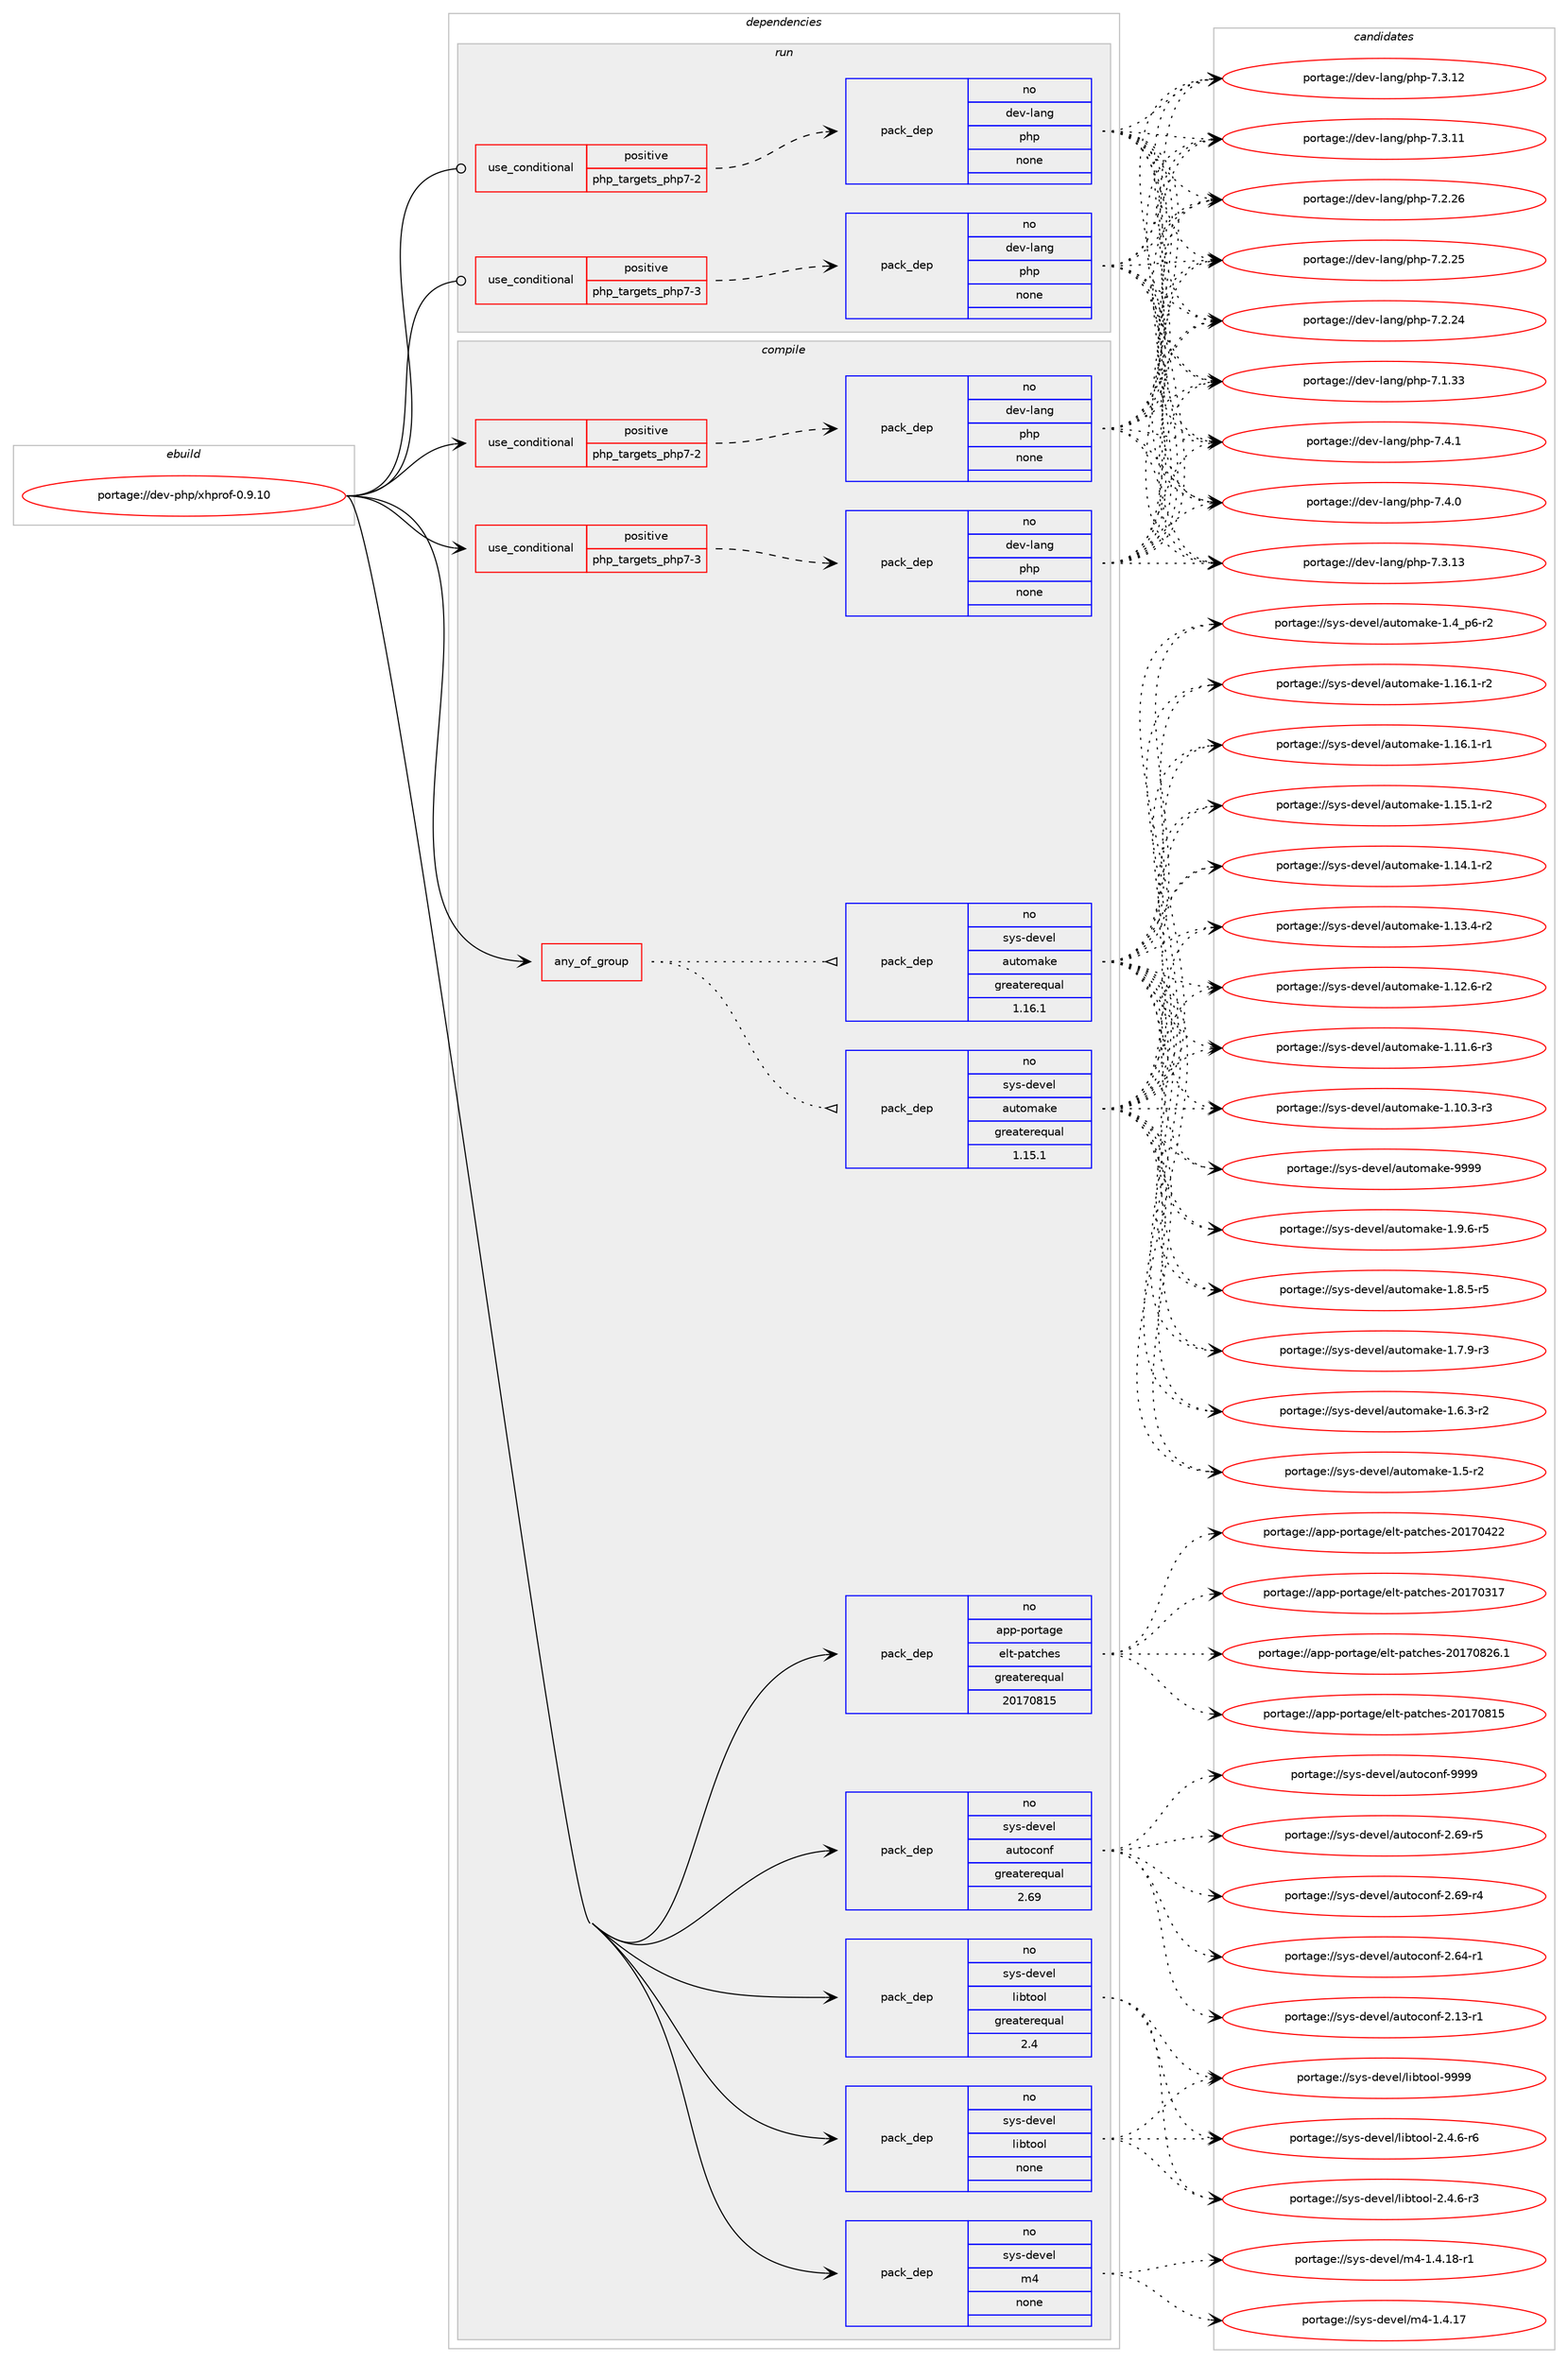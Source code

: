 digraph prolog {

# *************
# Graph options
# *************

newrank=true;
concentrate=true;
compound=true;
graph [rankdir=LR,fontname=Helvetica,fontsize=10,ranksep=1.5];#, ranksep=2.5, nodesep=0.2];
edge  [arrowhead=vee];
node  [fontname=Helvetica,fontsize=10];

# **********
# The ebuild
# **********

subgraph cluster_leftcol {
color=gray;
label=<<i>ebuild</i>>;
id [label="portage://dev-php/xhprof-0.9.10", color=red, width=4, href="../dev-php/xhprof-0.9.10.svg"];
}

# ****************
# The dependencies
# ****************

subgraph cluster_midcol {
color=gray;
label=<<i>dependencies</i>>;
subgraph cluster_compile {
fillcolor="#eeeeee";
style=filled;
label=<<i>compile</i>>;
subgraph any4792 {
dependency473919 [label=<<TABLE BORDER="0" CELLBORDER="1" CELLSPACING="0" CELLPADDING="4"><TR><TD CELLPADDING="10">any_of_group</TD></TR></TABLE>>, shape=none, color=red];subgraph pack349163 {
dependency473920 [label=<<TABLE BORDER="0" CELLBORDER="1" CELLSPACING="0" CELLPADDING="4" WIDTH="220"><TR><TD ROWSPAN="6" CELLPADDING="30">pack_dep</TD></TR><TR><TD WIDTH="110">no</TD></TR><TR><TD>sys-devel</TD></TR><TR><TD>automake</TD></TR><TR><TD>greaterequal</TD></TR><TR><TD>1.16.1</TD></TR></TABLE>>, shape=none, color=blue];
}
dependency473919:e -> dependency473920:w [weight=20,style="dotted",arrowhead="oinv"];
subgraph pack349164 {
dependency473921 [label=<<TABLE BORDER="0" CELLBORDER="1" CELLSPACING="0" CELLPADDING="4" WIDTH="220"><TR><TD ROWSPAN="6" CELLPADDING="30">pack_dep</TD></TR><TR><TD WIDTH="110">no</TD></TR><TR><TD>sys-devel</TD></TR><TR><TD>automake</TD></TR><TR><TD>greaterequal</TD></TR><TR><TD>1.15.1</TD></TR></TABLE>>, shape=none, color=blue];
}
dependency473919:e -> dependency473921:w [weight=20,style="dotted",arrowhead="oinv"];
}
id:e -> dependency473919:w [weight=20,style="solid",arrowhead="vee"];
subgraph cond119739 {
dependency473922 [label=<<TABLE BORDER="0" CELLBORDER="1" CELLSPACING="0" CELLPADDING="4"><TR><TD ROWSPAN="3" CELLPADDING="10">use_conditional</TD></TR><TR><TD>positive</TD></TR><TR><TD>php_targets_php7-2</TD></TR></TABLE>>, shape=none, color=red];
subgraph pack349165 {
dependency473923 [label=<<TABLE BORDER="0" CELLBORDER="1" CELLSPACING="0" CELLPADDING="4" WIDTH="220"><TR><TD ROWSPAN="6" CELLPADDING="30">pack_dep</TD></TR><TR><TD WIDTH="110">no</TD></TR><TR><TD>dev-lang</TD></TR><TR><TD>php</TD></TR><TR><TD>none</TD></TR><TR><TD></TD></TR></TABLE>>, shape=none, color=blue];
}
dependency473922:e -> dependency473923:w [weight=20,style="dashed",arrowhead="vee"];
}
id:e -> dependency473922:w [weight=20,style="solid",arrowhead="vee"];
subgraph cond119740 {
dependency473924 [label=<<TABLE BORDER="0" CELLBORDER="1" CELLSPACING="0" CELLPADDING="4"><TR><TD ROWSPAN="3" CELLPADDING="10">use_conditional</TD></TR><TR><TD>positive</TD></TR><TR><TD>php_targets_php7-3</TD></TR></TABLE>>, shape=none, color=red];
subgraph pack349166 {
dependency473925 [label=<<TABLE BORDER="0" CELLBORDER="1" CELLSPACING="0" CELLPADDING="4" WIDTH="220"><TR><TD ROWSPAN="6" CELLPADDING="30">pack_dep</TD></TR><TR><TD WIDTH="110">no</TD></TR><TR><TD>dev-lang</TD></TR><TR><TD>php</TD></TR><TR><TD>none</TD></TR><TR><TD></TD></TR></TABLE>>, shape=none, color=blue];
}
dependency473924:e -> dependency473925:w [weight=20,style="dashed",arrowhead="vee"];
}
id:e -> dependency473924:w [weight=20,style="solid",arrowhead="vee"];
subgraph pack349167 {
dependency473926 [label=<<TABLE BORDER="0" CELLBORDER="1" CELLSPACING="0" CELLPADDING="4" WIDTH="220"><TR><TD ROWSPAN="6" CELLPADDING="30">pack_dep</TD></TR><TR><TD WIDTH="110">no</TD></TR><TR><TD>app-portage</TD></TR><TR><TD>elt-patches</TD></TR><TR><TD>greaterequal</TD></TR><TR><TD>20170815</TD></TR></TABLE>>, shape=none, color=blue];
}
id:e -> dependency473926:w [weight=20,style="solid",arrowhead="vee"];
subgraph pack349168 {
dependency473927 [label=<<TABLE BORDER="0" CELLBORDER="1" CELLSPACING="0" CELLPADDING="4" WIDTH="220"><TR><TD ROWSPAN="6" CELLPADDING="30">pack_dep</TD></TR><TR><TD WIDTH="110">no</TD></TR><TR><TD>sys-devel</TD></TR><TR><TD>autoconf</TD></TR><TR><TD>greaterequal</TD></TR><TR><TD>2.69</TD></TR></TABLE>>, shape=none, color=blue];
}
id:e -> dependency473927:w [weight=20,style="solid",arrowhead="vee"];
subgraph pack349169 {
dependency473928 [label=<<TABLE BORDER="0" CELLBORDER="1" CELLSPACING="0" CELLPADDING="4" WIDTH="220"><TR><TD ROWSPAN="6" CELLPADDING="30">pack_dep</TD></TR><TR><TD WIDTH="110">no</TD></TR><TR><TD>sys-devel</TD></TR><TR><TD>libtool</TD></TR><TR><TD>greaterequal</TD></TR><TR><TD>2.4</TD></TR></TABLE>>, shape=none, color=blue];
}
id:e -> dependency473928:w [weight=20,style="solid",arrowhead="vee"];
subgraph pack349170 {
dependency473929 [label=<<TABLE BORDER="0" CELLBORDER="1" CELLSPACING="0" CELLPADDING="4" WIDTH="220"><TR><TD ROWSPAN="6" CELLPADDING="30">pack_dep</TD></TR><TR><TD WIDTH="110">no</TD></TR><TR><TD>sys-devel</TD></TR><TR><TD>libtool</TD></TR><TR><TD>none</TD></TR><TR><TD></TD></TR></TABLE>>, shape=none, color=blue];
}
id:e -> dependency473929:w [weight=20,style="solid",arrowhead="vee"];
subgraph pack349171 {
dependency473930 [label=<<TABLE BORDER="0" CELLBORDER="1" CELLSPACING="0" CELLPADDING="4" WIDTH="220"><TR><TD ROWSPAN="6" CELLPADDING="30">pack_dep</TD></TR><TR><TD WIDTH="110">no</TD></TR><TR><TD>sys-devel</TD></TR><TR><TD>m4</TD></TR><TR><TD>none</TD></TR><TR><TD></TD></TR></TABLE>>, shape=none, color=blue];
}
id:e -> dependency473930:w [weight=20,style="solid",arrowhead="vee"];
}
subgraph cluster_compileandrun {
fillcolor="#eeeeee";
style=filled;
label=<<i>compile and run</i>>;
}
subgraph cluster_run {
fillcolor="#eeeeee";
style=filled;
label=<<i>run</i>>;
subgraph cond119741 {
dependency473931 [label=<<TABLE BORDER="0" CELLBORDER="1" CELLSPACING="0" CELLPADDING="4"><TR><TD ROWSPAN="3" CELLPADDING="10">use_conditional</TD></TR><TR><TD>positive</TD></TR><TR><TD>php_targets_php7-2</TD></TR></TABLE>>, shape=none, color=red];
subgraph pack349172 {
dependency473932 [label=<<TABLE BORDER="0" CELLBORDER="1" CELLSPACING="0" CELLPADDING="4" WIDTH="220"><TR><TD ROWSPAN="6" CELLPADDING="30">pack_dep</TD></TR><TR><TD WIDTH="110">no</TD></TR><TR><TD>dev-lang</TD></TR><TR><TD>php</TD></TR><TR><TD>none</TD></TR><TR><TD></TD></TR></TABLE>>, shape=none, color=blue];
}
dependency473931:e -> dependency473932:w [weight=20,style="dashed",arrowhead="vee"];
}
id:e -> dependency473931:w [weight=20,style="solid",arrowhead="odot"];
subgraph cond119742 {
dependency473933 [label=<<TABLE BORDER="0" CELLBORDER="1" CELLSPACING="0" CELLPADDING="4"><TR><TD ROWSPAN="3" CELLPADDING="10">use_conditional</TD></TR><TR><TD>positive</TD></TR><TR><TD>php_targets_php7-3</TD></TR></TABLE>>, shape=none, color=red];
subgraph pack349173 {
dependency473934 [label=<<TABLE BORDER="0" CELLBORDER="1" CELLSPACING="0" CELLPADDING="4" WIDTH="220"><TR><TD ROWSPAN="6" CELLPADDING="30">pack_dep</TD></TR><TR><TD WIDTH="110">no</TD></TR><TR><TD>dev-lang</TD></TR><TR><TD>php</TD></TR><TR><TD>none</TD></TR><TR><TD></TD></TR></TABLE>>, shape=none, color=blue];
}
dependency473933:e -> dependency473934:w [weight=20,style="dashed",arrowhead="vee"];
}
id:e -> dependency473933:w [weight=20,style="solid",arrowhead="odot"];
}
}

# **************
# The candidates
# **************

subgraph cluster_choices {
rank=same;
color=gray;
label=<<i>candidates</i>>;

subgraph choice349163 {
color=black;
nodesep=1;
choice115121115451001011181011084797117116111109971071014557575757 [label="portage://sys-devel/automake-9999", color=red, width=4,href="../sys-devel/automake-9999.svg"];
choice115121115451001011181011084797117116111109971071014549465746544511453 [label="portage://sys-devel/automake-1.9.6-r5", color=red, width=4,href="../sys-devel/automake-1.9.6-r5.svg"];
choice115121115451001011181011084797117116111109971071014549465646534511453 [label="portage://sys-devel/automake-1.8.5-r5", color=red, width=4,href="../sys-devel/automake-1.8.5-r5.svg"];
choice115121115451001011181011084797117116111109971071014549465546574511451 [label="portage://sys-devel/automake-1.7.9-r3", color=red, width=4,href="../sys-devel/automake-1.7.9-r3.svg"];
choice115121115451001011181011084797117116111109971071014549465446514511450 [label="portage://sys-devel/automake-1.6.3-r2", color=red, width=4,href="../sys-devel/automake-1.6.3-r2.svg"];
choice11512111545100101118101108479711711611110997107101454946534511450 [label="portage://sys-devel/automake-1.5-r2", color=red, width=4,href="../sys-devel/automake-1.5-r2.svg"];
choice115121115451001011181011084797117116111109971071014549465295112544511450 [label="portage://sys-devel/automake-1.4_p6-r2", color=red, width=4,href="../sys-devel/automake-1.4_p6-r2.svg"];
choice11512111545100101118101108479711711611110997107101454946495446494511450 [label="portage://sys-devel/automake-1.16.1-r2", color=red, width=4,href="../sys-devel/automake-1.16.1-r2.svg"];
choice11512111545100101118101108479711711611110997107101454946495446494511449 [label="portage://sys-devel/automake-1.16.1-r1", color=red, width=4,href="../sys-devel/automake-1.16.1-r1.svg"];
choice11512111545100101118101108479711711611110997107101454946495346494511450 [label="portage://sys-devel/automake-1.15.1-r2", color=red, width=4,href="../sys-devel/automake-1.15.1-r2.svg"];
choice11512111545100101118101108479711711611110997107101454946495246494511450 [label="portage://sys-devel/automake-1.14.1-r2", color=red, width=4,href="../sys-devel/automake-1.14.1-r2.svg"];
choice11512111545100101118101108479711711611110997107101454946495146524511450 [label="portage://sys-devel/automake-1.13.4-r2", color=red, width=4,href="../sys-devel/automake-1.13.4-r2.svg"];
choice11512111545100101118101108479711711611110997107101454946495046544511450 [label="portage://sys-devel/automake-1.12.6-r2", color=red, width=4,href="../sys-devel/automake-1.12.6-r2.svg"];
choice11512111545100101118101108479711711611110997107101454946494946544511451 [label="portage://sys-devel/automake-1.11.6-r3", color=red, width=4,href="../sys-devel/automake-1.11.6-r3.svg"];
choice11512111545100101118101108479711711611110997107101454946494846514511451 [label="portage://sys-devel/automake-1.10.3-r3", color=red, width=4,href="../sys-devel/automake-1.10.3-r3.svg"];
dependency473920:e -> choice115121115451001011181011084797117116111109971071014557575757:w [style=dotted,weight="100"];
dependency473920:e -> choice115121115451001011181011084797117116111109971071014549465746544511453:w [style=dotted,weight="100"];
dependency473920:e -> choice115121115451001011181011084797117116111109971071014549465646534511453:w [style=dotted,weight="100"];
dependency473920:e -> choice115121115451001011181011084797117116111109971071014549465546574511451:w [style=dotted,weight="100"];
dependency473920:e -> choice115121115451001011181011084797117116111109971071014549465446514511450:w [style=dotted,weight="100"];
dependency473920:e -> choice11512111545100101118101108479711711611110997107101454946534511450:w [style=dotted,weight="100"];
dependency473920:e -> choice115121115451001011181011084797117116111109971071014549465295112544511450:w [style=dotted,weight="100"];
dependency473920:e -> choice11512111545100101118101108479711711611110997107101454946495446494511450:w [style=dotted,weight="100"];
dependency473920:e -> choice11512111545100101118101108479711711611110997107101454946495446494511449:w [style=dotted,weight="100"];
dependency473920:e -> choice11512111545100101118101108479711711611110997107101454946495346494511450:w [style=dotted,weight="100"];
dependency473920:e -> choice11512111545100101118101108479711711611110997107101454946495246494511450:w [style=dotted,weight="100"];
dependency473920:e -> choice11512111545100101118101108479711711611110997107101454946495146524511450:w [style=dotted,weight="100"];
dependency473920:e -> choice11512111545100101118101108479711711611110997107101454946495046544511450:w [style=dotted,weight="100"];
dependency473920:e -> choice11512111545100101118101108479711711611110997107101454946494946544511451:w [style=dotted,weight="100"];
dependency473920:e -> choice11512111545100101118101108479711711611110997107101454946494846514511451:w [style=dotted,weight="100"];
}
subgraph choice349164 {
color=black;
nodesep=1;
choice115121115451001011181011084797117116111109971071014557575757 [label="portage://sys-devel/automake-9999", color=red, width=4,href="../sys-devel/automake-9999.svg"];
choice115121115451001011181011084797117116111109971071014549465746544511453 [label="portage://sys-devel/automake-1.9.6-r5", color=red, width=4,href="../sys-devel/automake-1.9.6-r5.svg"];
choice115121115451001011181011084797117116111109971071014549465646534511453 [label="portage://sys-devel/automake-1.8.5-r5", color=red, width=4,href="../sys-devel/automake-1.8.5-r5.svg"];
choice115121115451001011181011084797117116111109971071014549465546574511451 [label="portage://sys-devel/automake-1.7.9-r3", color=red, width=4,href="../sys-devel/automake-1.7.9-r3.svg"];
choice115121115451001011181011084797117116111109971071014549465446514511450 [label="portage://sys-devel/automake-1.6.3-r2", color=red, width=4,href="../sys-devel/automake-1.6.3-r2.svg"];
choice11512111545100101118101108479711711611110997107101454946534511450 [label="portage://sys-devel/automake-1.5-r2", color=red, width=4,href="../sys-devel/automake-1.5-r2.svg"];
choice115121115451001011181011084797117116111109971071014549465295112544511450 [label="portage://sys-devel/automake-1.4_p6-r2", color=red, width=4,href="../sys-devel/automake-1.4_p6-r2.svg"];
choice11512111545100101118101108479711711611110997107101454946495446494511450 [label="portage://sys-devel/automake-1.16.1-r2", color=red, width=4,href="../sys-devel/automake-1.16.1-r2.svg"];
choice11512111545100101118101108479711711611110997107101454946495446494511449 [label="portage://sys-devel/automake-1.16.1-r1", color=red, width=4,href="../sys-devel/automake-1.16.1-r1.svg"];
choice11512111545100101118101108479711711611110997107101454946495346494511450 [label="portage://sys-devel/automake-1.15.1-r2", color=red, width=4,href="../sys-devel/automake-1.15.1-r2.svg"];
choice11512111545100101118101108479711711611110997107101454946495246494511450 [label="portage://sys-devel/automake-1.14.1-r2", color=red, width=4,href="../sys-devel/automake-1.14.1-r2.svg"];
choice11512111545100101118101108479711711611110997107101454946495146524511450 [label="portage://sys-devel/automake-1.13.4-r2", color=red, width=4,href="../sys-devel/automake-1.13.4-r2.svg"];
choice11512111545100101118101108479711711611110997107101454946495046544511450 [label="portage://sys-devel/automake-1.12.6-r2", color=red, width=4,href="../sys-devel/automake-1.12.6-r2.svg"];
choice11512111545100101118101108479711711611110997107101454946494946544511451 [label="portage://sys-devel/automake-1.11.6-r3", color=red, width=4,href="../sys-devel/automake-1.11.6-r3.svg"];
choice11512111545100101118101108479711711611110997107101454946494846514511451 [label="portage://sys-devel/automake-1.10.3-r3", color=red, width=4,href="../sys-devel/automake-1.10.3-r3.svg"];
dependency473921:e -> choice115121115451001011181011084797117116111109971071014557575757:w [style=dotted,weight="100"];
dependency473921:e -> choice115121115451001011181011084797117116111109971071014549465746544511453:w [style=dotted,weight="100"];
dependency473921:e -> choice115121115451001011181011084797117116111109971071014549465646534511453:w [style=dotted,weight="100"];
dependency473921:e -> choice115121115451001011181011084797117116111109971071014549465546574511451:w [style=dotted,weight="100"];
dependency473921:e -> choice115121115451001011181011084797117116111109971071014549465446514511450:w [style=dotted,weight="100"];
dependency473921:e -> choice11512111545100101118101108479711711611110997107101454946534511450:w [style=dotted,weight="100"];
dependency473921:e -> choice115121115451001011181011084797117116111109971071014549465295112544511450:w [style=dotted,weight="100"];
dependency473921:e -> choice11512111545100101118101108479711711611110997107101454946495446494511450:w [style=dotted,weight="100"];
dependency473921:e -> choice11512111545100101118101108479711711611110997107101454946495446494511449:w [style=dotted,weight="100"];
dependency473921:e -> choice11512111545100101118101108479711711611110997107101454946495346494511450:w [style=dotted,weight="100"];
dependency473921:e -> choice11512111545100101118101108479711711611110997107101454946495246494511450:w [style=dotted,weight="100"];
dependency473921:e -> choice11512111545100101118101108479711711611110997107101454946495146524511450:w [style=dotted,weight="100"];
dependency473921:e -> choice11512111545100101118101108479711711611110997107101454946495046544511450:w [style=dotted,weight="100"];
dependency473921:e -> choice11512111545100101118101108479711711611110997107101454946494946544511451:w [style=dotted,weight="100"];
dependency473921:e -> choice11512111545100101118101108479711711611110997107101454946494846514511451:w [style=dotted,weight="100"];
}
subgraph choice349165 {
color=black;
nodesep=1;
choice100101118451089711010347112104112455546524649 [label="portage://dev-lang/php-7.4.1", color=red, width=4,href="../dev-lang/php-7.4.1.svg"];
choice100101118451089711010347112104112455546524648 [label="portage://dev-lang/php-7.4.0", color=red, width=4,href="../dev-lang/php-7.4.0.svg"];
choice10010111845108971101034711210411245554651464951 [label="portage://dev-lang/php-7.3.13", color=red, width=4,href="../dev-lang/php-7.3.13.svg"];
choice10010111845108971101034711210411245554651464950 [label="portage://dev-lang/php-7.3.12", color=red, width=4,href="../dev-lang/php-7.3.12.svg"];
choice10010111845108971101034711210411245554651464949 [label="portage://dev-lang/php-7.3.11", color=red, width=4,href="../dev-lang/php-7.3.11.svg"];
choice10010111845108971101034711210411245554650465054 [label="portage://dev-lang/php-7.2.26", color=red, width=4,href="../dev-lang/php-7.2.26.svg"];
choice10010111845108971101034711210411245554650465053 [label="portage://dev-lang/php-7.2.25", color=red, width=4,href="../dev-lang/php-7.2.25.svg"];
choice10010111845108971101034711210411245554650465052 [label="portage://dev-lang/php-7.2.24", color=red, width=4,href="../dev-lang/php-7.2.24.svg"];
choice10010111845108971101034711210411245554649465151 [label="portage://dev-lang/php-7.1.33", color=red, width=4,href="../dev-lang/php-7.1.33.svg"];
dependency473923:e -> choice100101118451089711010347112104112455546524649:w [style=dotted,weight="100"];
dependency473923:e -> choice100101118451089711010347112104112455546524648:w [style=dotted,weight="100"];
dependency473923:e -> choice10010111845108971101034711210411245554651464951:w [style=dotted,weight="100"];
dependency473923:e -> choice10010111845108971101034711210411245554651464950:w [style=dotted,weight="100"];
dependency473923:e -> choice10010111845108971101034711210411245554651464949:w [style=dotted,weight="100"];
dependency473923:e -> choice10010111845108971101034711210411245554650465054:w [style=dotted,weight="100"];
dependency473923:e -> choice10010111845108971101034711210411245554650465053:w [style=dotted,weight="100"];
dependency473923:e -> choice10010111845108971101034711210411245554650465052:w [style=dotted,weight="100"];
dependency473923:e -> choice10010111845108971101034711210411245554649465151:w [style=dotted,weight="100"];
}
subgraph choice349166 {
color=black;
nodesep=1;
choice100101118451089711010347112104112455546524649 [label="portage://dev-lang/php-7.4.1", color=red, width=4,href="../dev-lang/php-7.4.1.svg"];
choice100101118451089711010347112104112455546524648 [label="portage://dev-lang/php-7.4.0", color=red, width=4,href="../dev-lang/php-7.4.0.svg"];
choice10010111845108971101034711210411245554651464951 [label="portage://dev-lang/php-7.3.13", color=red, width=4,href="../dev-lang/php-7.3.13.svg"];
choice10010111845108971101034711210411245554651464950 [label="portage://dev-lang/php-7.3.12", color=red, width=4,href="../dev-lang/php-7.3.12.svg"];
choice10010111845108971101034711210411245554651464949 [label="portage://dev-lang/php-7.3.11", color=red, width=4,href="../dev-lang/php-7.3.11.svg"];
choice10010111845108971101034711210411245554650465054 [label="portage://dev-lang/php-7.2.26", color=red, width=4,href="../dev-lang/php-7.2.26.svg"];
choice10010111845108971101034711210411245554650465053 [label="portage://dev-lang/php-7.2.25", color=red, width=4,href="../dev-lang/php-7.2.25.svg"];
choice10010111845108971101034711210411245554650465052 [label="portage://dev-lang/php-7.2.24", color=red, width=4,href="../dev-lang/php-7.2.24.svg"];
choice10010111845108971101034711210411245554649465151 [label="portage://dev-lang/php-7.1.33", color=red, width=4,href="../dev-lang/php-7.1.33.svg"];
dependency473925:e -> choice100101118451089711010347112104112455546524649:w [style=dotted,weight="100"];
dependency473925:e -> choice100101118451089711010347112104112455546524648:w [style=dotted,weight="100"];
dependency473925:e -> choice10010111845108971101034711210411245554651464951:w [style=dotted,weight="100"];
dependency473925:e -> choice10010111845108971101034711210411245554651464950:w [style=dotted,weight="100"];
dependency473925:e -> choice10010111845108971101034711210411245554651464949:w [style=dotted,weight="100"];
dependency473925:e -> choice10010111845108971101034711210411245554650465054:w [style=dotted,weight="100"];
dependency473925:e -> choice10010111845108971101034711210411245554650465053:w [style=dotted,weight="100"];
dependency473925:e -> choice10010111845108971101034711210411245554650465052:w [style=dotted,weight="100"];
dependency473925:e -> choice10010111845108971101034711210411245554649465151:w [style=dotted,weight="100"];
}
subgraph choice349167 {
color=black;
nodesep=1;
choice971121124511211111411697103101471011081164511297116991041011154550484955485650544649 [label="portage://app-portage/elt-patches-20170826.1", color=red, width=4,href="../app-portage/elt-patches-20170826.1.svg"];
choice97112112451121111141169710310147101108116451129711699104101115455048495548564953 [label="portage://app-portage/elt-patches-20170815", color=red, width=4,href="../app-portage/elt-patches-20170815.svg"];
choice97112112451121111141169710310147101108116451129711699104101115455048495548525050 [label="portage://app-portage/elt-patches-20170422", color=red, width=4,href="../app-portage/elt-patches-20170422.svg"];
choice97112112451121111141169710310147101108116451129711699104101115455048495548514955 [label="portage://app-portage/elt-patches-20170317", color=red, width=4,href="../app-portage/elt-patches-20170317.svg"];
dependency473926:e -> choice971121124511211111411697103101471011081164511297116991041011154550484955485650544649:w [style=dotted,weight="100"];
dependency473926:e -> choice97112112451121111141169710310147101108116451129711699104101115455048495548564953:w [style=dotted,weight="100"];
dependency473926:e -> choice97112112451121111141169710310147101108116451129711699104101115455048495548525050:w [style=dotted,weight="100"];
dependency473926:e -> choice97112112451121111141169710310147101108116451129711699104101115455048495548514955:w [style=dotted,weight="100"];
}
subgraph choice349168 {
color=black;
nodesep=1;
choice115121115451001011181011084797117116111991111101024557575757 [label="portage://sys-devel/autoconf-9999", color=red, width=4,href="../sys-devel/autoconf-9999.svg"];
choice1151211154510010111810110847971171161119911111010245504654574511453 [label="portage://sys-devel/autoconf-2.69-r5", color=red, width=4,href="../sys-devel/autoconf-2.69-r5.svg"];
choice1151211154510010111810110847971171161119911111010245504654574511452 [label="portage://sys-devel/autoconf-2.69-r4", color=red, width=4,href="../sys-devel/autoconf-2.69-r4.svg"];
choice1151211154510010111810110847971171161119911111010245504654524511449 [label="portage://sys-devel/autoconf-2.64-r1", color=red, width=4,href="../sys-devel/autoconf-2.64-r1.svg"];
choice1151211154510010111810110847971171161119911111010245504649514511449 [label="portage://sys-devel/autoconf-2.13-r1", color=red, width=4,href="../sys-devel/autoconf-2.13-r1.svg"];
dependency473927:e -> choice115121115451001011181011084797117116111991111101024557575757:w [style=dotted,weight="100"];
dependency473927:e -> choice1151211154510010111810110847971171161119911111010245504654574511453:w [style=dotted,weight="100"];
dependency473927:e -> choice1151211154510010111810110847971171161119911111010245504654574511452:w [style=dotted,weight="100"];
dependency473927:e -> choice1151211154510010111810110847971171161119911111010245504654524511449:w [style=dotted,weight="100"];
dependency473927:e -> choice1151211154510010111810110847971171161119911111010245504649514511449:w [style=dotted,weight="100"];
}
subgraph choice349169 {
color=black;
nodesep=1;
choice1151211154510010111810110847108105981161111111084557575757 [label="portage://sys-devel/libtool-9999", color=red, width=4,href="../sys-devel/libtool-9999.svg"];
choice1151211154510010111810110847108105981161111111084550465246544511454 [label="portage://sys-devel/libtool-2.4.6-r6", color=red, width=4,href="../sys-devel/libtool-2.4.6-r6.svg"];
choice1151211154510010111810110847108105981161111111084550465246544511451 [label="portage://sys-devel/libtool-2.4.6-r3", color=red, width=4,href="../sys-devel/libtool-2.4.6-r3.svg"];
dependency473928:e -> choice1151211154510010111810110847108105981161111111084557575757:w [style=dotted,weight="100"];
dependency473928:e -> choice1151211154510010111810110847108105981161111111084550465246544511454:w [style=dotted,weight="100"];
dependency473928:e -> choice1151211154510010111810110847108105981161111111084550465246544511451:w [style=dotted,weight="100"];
}
subgraph choice349170 {
color=black;
nodesep=1;
choice1151211154510010111810110847108105981161111111084557575757 [label="portage://sys-devel/libtool-9999", color=red, width=4,href="../sys-devel/libtool-9999.svg"];
choice1151211154510010111810110847108105981161111111084550465246544511454 [label="portage://sys-devel/libtool-2.4.6-r6", color=red, width=4,href="../sys-devel/libtool-2.4.6-r6.svg"];
choice1151211154510010111810110847108105981161111111084550465246544511451 [label="portage://sys-devel/libtool-2.4.6-r3", color=red, width=4,href="../sys-devel/libtool-2.4.6-r3.svg"];
dependency473929:e -> choice1151211154510010111810110847108105981161111111084557575757:w [style=dotted,weight="100"];
dependency473929:e -> choice1151211154510010111810110847108105981161111111084550465246544511454:w [style=dotted,weight="100"];
dependency473929:e -> choice1151211154510010111810110847108105981161111111084550465246544511451:w [style=dotted,weight="100"];
}
subgraph choice349171 {
color=black;
nodesep=1;
choice115121115451001011181011084710952454946524649564511449 [label="portage://sys-devel/m4-1.4.18-r1", color=red, width=4,href="../sys-devel/m4-1.4.18-r1.svg"];
choice11512111545100101118101108471095245494652464955 [label="portage://sys-devel/m4-1.4.17", color=red, width=4,href="../sys-devel/m4-1.4.17.svg"];
dependency473930:e -> choice115121115451001011181011084710952454946524649564511449:w [style=dotted,weight="100"];
dependency473930:e -> choice11512111545100101118101108471095245494652464955:w [style=dotted,weight="100"];
}
subgraph choice349172 {
color=black;
nodesep=1;
choice100101118451089711010347112104112455546524649 [label="portage://dev-lang/php-7.4.1", color=red, width=4,href="../dev-lang/php-7.4.1.svg"];
choice100101118451089711010347112104112455546524648 [label="portage://dev-lang/php-7.4.0", color=red, width=4,href="../dev-lang/php-7.4.0.svg"];
choice10010111845108971101034711210411245554651464951 [label="portage://dev-lang/php-7.3.13", color=red, width=4,href="../dev-lang/php-7.3.13.svg"];
choice10010111845108971101034711210411245554651464950 [label="portage://dev-lang/php-7.3.12", color=red, width=4,href="../dev-lang/php-7.3.12.svg"];
choice10010111845108971101034711210411245554651464949 [label="portage://dev-lang/php-7.3.11", color=red, width=4,href="../dev-lang/php-7.3.11.svg"];
choice10010111845108971101034711210411245554650465054 [label="portage://dev-lang/php-7.2.26", color=red, width=4,href="../dev-lang/php-7.2.26.svg"];
choice10010111845108971101034711210411245554650465053 [label="portage://dev-lang/php-7.2.25", color=red, width=4,href="../dev-lang/php-7.2.25.svg"];
choice10010111845108971101034711210411245554650465052 [label="portage://dev-lang/php-7.2.24", color=red, width=4,href="../dev-lang/php-7.2.24.svg"];
choice10010111845108971101034711210411245554649465151 [label="portage://dev-lang/php-7.1.33", color=red, width=4,href="../dev-lang/php-7.1.33.svg"];
dependency473932:e -> choice100101118451089711010347112104112455546524649:w [style=dotted,weight="100"];
dependency473932:e -> choice100101118451089711010347112104112455546524648:w [style=dotted,weight="100"];
dependency473932:e -> choice10010111845108971101034711210411245554651464951:w [style=dotted,weight="100"];
dependency473932:e -> choice10010111845108971101034711210411245554651464950:w [style=dotted,weight="100"];
dependency473932:e -> choice10010111845108971101034711210411245554651464949:w [style=dotted,weight="100"];
dependency473932:e -> choice10010111845108971101034711210411245554650465054:w [style=dotted,weight="100"];
dependency473932:e -> choice10010111845108971101034711210411245554650465053:w [style=dotted,weight="100"];
dependency473932:e -> choice10010111845108971101034711210411245554650465052:w [style=dotted,weight="100"];
dependency473932:e -> choice10010111845108971101034711210411245554649465151:w [style=dotted,weight="100"];
}
subgraph choice349173 {
color=black;
nodesep=1;
choice100101118451089711010347112104112455546524649 [label="portage://dev-lang/php-7.4.1", color=red, width=4,href="../dev-lang/php-7.4.1.svg"];
choice100101118451089711010347112104112455546524648 [label="portage://dev-lang/php-7.4.0", color=red, width=4,href="../dev-lang/php-7.4.0.svg"];
choice10010111845108971101034711210411245554651464951 [label="portage://dev-lang/php-7.3.13", color=red, width=4,href="../dev-lang/php-7.3.13.svg"];
choice10010111845108971101034711210411245554651464950 [label="portage://dev-lang/php-7.3.12", color=red, width=4,href="../dev-lang/php-7.3.12.svg"];
choice10010111845108971101034711210411245554651464949 [label="portage://dev-lang/php-7.3.11", color=red, width=4,href="../dev-lang/php-7.3.11.svg"];
choice10010111845108971101034711210411245554650465054 [label="portage://dev-lang/php-7.2.26", color=red, width=4,href="../dev-lang/php-7.2.26.svg"];
choice10010111845108971101034711210411245554650465053 [label="portage://dev-lang/php-7.2.25", color=red, width=4,href="../dev-lang/php-7.2.25.svg"];
choice10010111845108971101034711210411245554650465052 [label="portage://dev-lang/php-7.2.24", color=red, width=4,href="../dev-lang/php-7.2.24.svg"];
choice10010111845108971101034711210411245554649465151 [label="portage://dev-lang/php-7.1.33", color=red, width=4,href="../dev-lang/php-7.1.33.svg"];
dependency473934:e -> choice100101118451089711010347112104112455546524649:w [style=dotted,weight="100"];
dependency473934:e -> choice100101118451089711010347112104112455546524648:w [style=dotted,weight="100"];
dependency473934:e -> choice10010111845108971101034711210411245554651464951:w [style=dotted,weight="100"];
dependency473934:e -> choice10010111845108971101034711210411245554651464950:w [style=dotted,weight="100"];
dependency473934:e -> choice10010111845108971101034711210411245554651464949:w [style=dotted,weight="100"];
dependency473934:e -> choice10010111845108971101034711210411245554650465054:w [style=dotted,weight="100"];
dependency473934:e -> choice10010111845108971101034711210411245554650465053:w [style=dotted,weight="100"];
dependency473934:e -> choice10010111845108971101034711210411245554650465052:w [style=dotted,weight="100"];
dependency473934:e -> choice10010111845108971101034711210411245554649465151:w [style=dotted,weight="100"];
}
}

}
